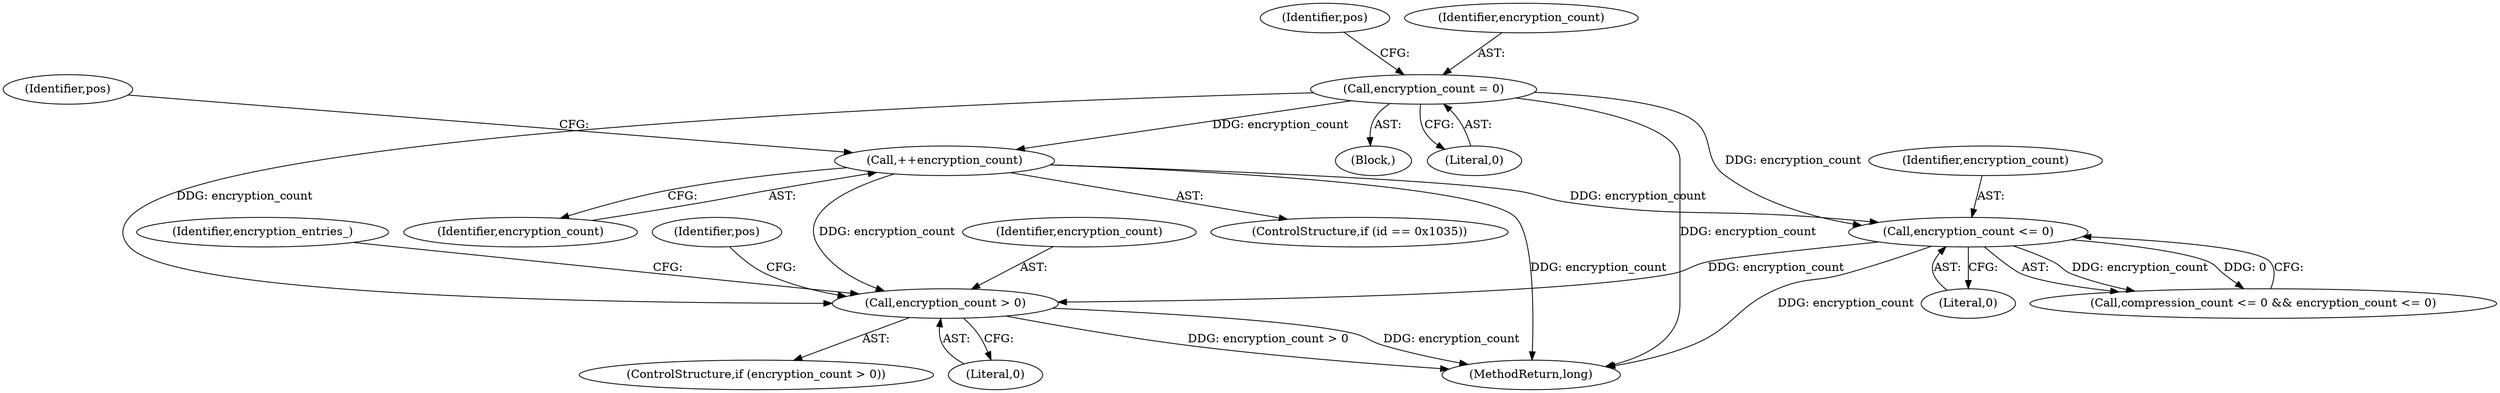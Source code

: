 digraph "0_Android_04839626ed859623901ebd3a5fd483982186b59d_181@API" {
"1000198" [label="(Call,encryption_count > 0)"];
"1000177" [label="(Call,encryption_count <= 0)"];
"1000163" [label="(Call,++encryption_count)"];
"1000128" [label="(Call,encryption_count = 0)"];
"1000166" [label="(Identifier,pos)"];
"1000110" [label="(Block,)"];
"1000197" [label="(ControlStructure,if (encryption_count > 0))"];
"1000362" [label="(MethodReturn,long)"];
"1000177" [label="(Call,encryption_count <= 0)"];
"1000130" [label="(Literal,0)"];
"1000204" [label="(Identifier,encryption_entries_)"];
"1000215" [label="(Identifier,pos)"];
"1000133" [label="(Identifier,pos)"];
"1000164" [label="(Identifier,encryption_count)"];
"1000178" [label="(Identifier,encryption_count)"];
"1000173" [label="(Call,compression_count <= 0 && encryption_count <= 0)"];
"1000199" [label="(Identifier,encryption_count)"];
"1000128" [label="(Call,encryption_count = 0)"];
"1000198" [label="(Call,encryption_count > 0)"];
"1000159" [label="(ControlStructure,if (id == 0x1035))"];
"1000129" [label="(Identifier,encryption_count)"];
"1000179" [label="(Literal,0)"];
"1000200" [label="(Literal,0)"];
"1000163" [label="(Call,++encryption_count)"];
"1000198" -> "1000197"  [label="AST: "];
"1000198" -> "1000200"  [label="CFG: "];
"1000199" -> "1000198"  [label="AST: "];
"1000200" -> "1000198"  [label="AST: "];
"1000204" -> "1000198"  [label="CFG: "];
"1000215" -> "1000198"  [label="CFG: "];
"1000198" -> "1000362"  [label="DDG: encryption_count"];
"1000198" -> "1000362"  [label="DDG: encryption_count > 0"];
"1000177" -> "1000198"  [label="DDG: encryption_count"];
"1000163" -> "1000198"  [label="DDG: encryption_count"];
"1000128" -> "1000198"  [label="DDG: encryption_count"];
"1000177" -> "1000173"  [label="AST: "];
"1000177" -> "1000179"  [label="CFG: "];
"1000178" -> "1000177"  [label="AST: "];
"1000179" -> "1000177"  [label="AST: "];
"1000173" -> "1000177"  [label="CFG: "];
"1000177" -> "1000362"  [label="DDG: encryption_count"];
"1000177" -> "1000173"  [label="DDG: encryption_count"];
"1000177" -> "1000173"  [label="DDG: 0"];
"1000163" -> "1000177"  [label="DDG: encryption_count"];
"1000128" -> "1000177"  [label="DDG: encryption_count"];
"1000163" -> "1000159"  [label="AST: "];
"1000163" -> "1000164"  [label="CFG: "];
"1000164" -> "1000163"  [label="AST: "];
"1000166" -> "1000163"  [label="CFG: "];
"1000163" -> "1000362"  [label="DDG: encryption_count"];
"1000128" -> "1000163"  [label="DDG: encryption_count"];
"1000128" -> "1000110"  [label="AST: "];
"1000128" -> "1000130"  [label="CFG: "];
"1000129" -> "1000128"  [label="AST: "];
"1000130" -> "1000128"  [label="AST: "];
"1000133" -> "1000128"  [label="CFG: "];
"1000128" -> "1000362"  [label="DDG: encryption_count"];
}
